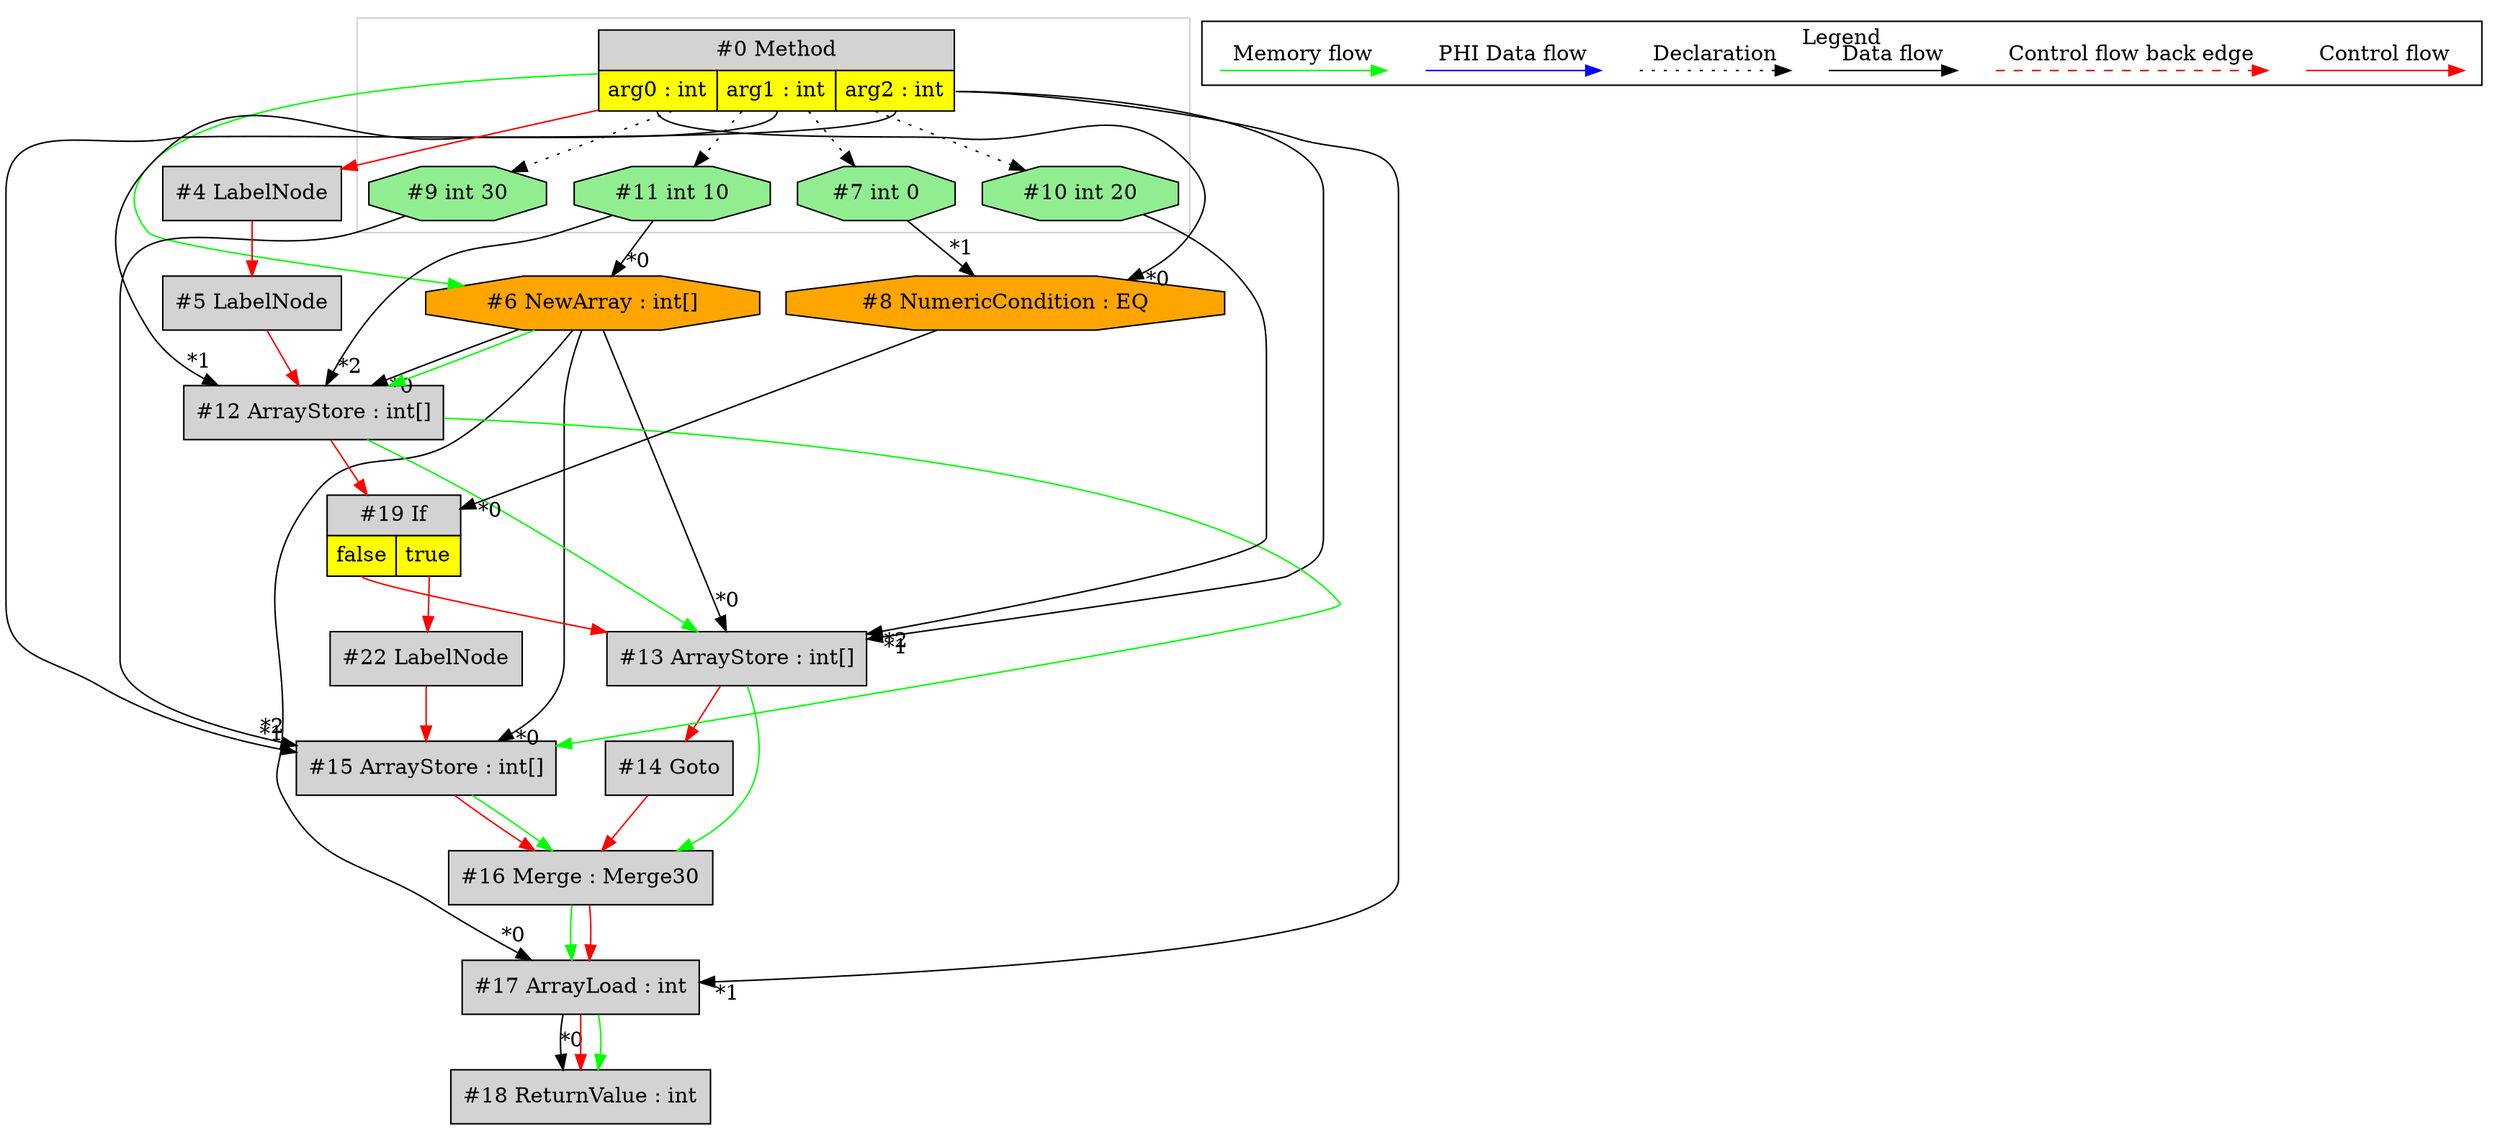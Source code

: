 digraph {
 node0[margin="0", label=<<table border="0" cellborder="1" cellspacing="0" cellpadding="5"><tr><td colspan="3">#0 Method</td></tr><tr><td port="prj2" bgcolor="yellow">arg0 : int</td><td port="prj1" bgcolor="yellow">arg1 : int</td><td port="prj3" bgcolor="yellow">arg2 : int</td></tr></table>>,shape=none, fillcolor=lightgrey, style=filled];
 node11[label="#11 int 10",shape=octagon, fillcolor=lightgreen, style=filled];
 node0 -> node11[style=dotted];
 node6[label="#6 NewArray : int[]",shape=octagon, fillcolor=orange, style=filled];
 node11 -> node6[headlabel="*0", labeldistance=2];
 node0 -> node6[labeldistance=2, color=green, constraint=false];
 node17[label="#17 ArrayLoad : int",shape=box, fillcolor=lightgrey, style=filled];
 node6 -> node17[headlabel="*0", labeldistance=2];
 node0:prj3 -> node17[headlabel="*1", labeldistance=2];
 node16 -> node17[labeldistance=2, color=green, constraint=false];
 node16 -> node17[labeldistance=2, color=red, fontcolor=red];
 node16[label="#16 Merge : Merge30",shape=box, fillcolor=lightgrey, style=filled];
 node14 -> node16[labeldistance=2, color=red, fontcolor=red];
 node15 -> node16[labeldistance=2, color=red, fontcolor=red];
 node13 -> node16[labeldistance=2, color=green, constraint=false];
 node15 -> node16[labeldistance=2, color=green, constraint=false];
 node15[label="#15 ArrayStore : int[]",shape=box, fillcolor=lightgrey, style=filled];
 node6 -> node15[headlabel="*0", labeldistance=2];
 node0:prj3 -> node15[headlabel="*1", labeldistance=2];
 node9 -> node15[headlabel="*2", labeldistance=2];
 node12 -> node15[labeldistance=2, color=green, constraint=false];
 node22 -> node15[labeldistance=2, color=red, fontcolor=red];
 node22[label="#22 LabelNode",shape=box, fillcolor=lightgrey, style=filled];
 node19:prj21 -> node22[labeldistance=2, color=red, fontcolor=red];
 node19[margin="0", label=<<table border="0" cellborder="1" cellspacing="0" cellpadding="5"><tr><td colspan="2">#19 If</td></tr><tr><td port="prj20" bgcolor="yellow">false</td><td port="prj21" bgcolor="yellow">true</td></tr></table>>,shape=none, fillcolor=lightgrey, style=filled];
 node8 -> node19[headlabel="*0", labeldistance=2];
 node12 -> node19[labeldistance=2, color=red, fontcolor=red];
 node12[label="#12 ArrayStore : int[]",shape=box, fillcolor=lightgrey, style=filled];
 node6 -> node12[headlabel="*0", labeldistance=2];
 node0:prj1 -> node12[headlabel="*1", labeldistance=2];
 node11 -> node12[headlabel="*2", labeldistance=2];
 node6 -> node12[labeldistance=2, color=green, constraint=false];
 node5 -> node12[labeldistance=2, color=red, fontcolor=red];
 node5[label="#5 LabelNode",shape=box, fillcolor=lightgrey, style=filled];
 node4 -> node5[labeldistance=2, color=red, fontcolor=red];
 node4[label="#4 LabelNode",shape=box, fillcolor=lightgrey, style=filled];
 node0 -> node4[labeldistance=2, color=red, fontcolor=red];
 node13[label="#13 ArrayStore : int[]",shape=box, fillcolor=lightgrey, style=filled];
 node6 -> node13[headlabel="*0", labeldistance=2];
 node0:prj3 -> node13[headlabel="*1", labeldistance=2];
 node10 -> node13[headlabel="*2", labeldistance=2];
 node12 -> node13[labeldistance=2, color=green, constraint=false];
 node19:prj20 -> node13[labeldistance=2, color=red, fontcolor=red];
 node10[label="#10 int 20",shape=octagon, fillcolor=lightgreen, style=filled];
 node0 -> node10[style=dotted];
 node14[label="#14 Goto",shape=box, fillcolor=lightgrey, style=filled];
 node13 -> node14[labeldistance=2, color=red, fontcolor=red];
 node8[label="#8 NumericCondition : EQ",shape=octagon, fillcolor=orange, style=filled];
 node0:prj2 -> node8[headlabel="*0", labeldistance=2];
 node7 -> node8[headlabel="*1", labeldistance=2];
 node7[label="#7 int 0",shape=octagon, fillcolor=lightgreen, style=filled];
 node0 -> node7[style=dotted];
 node9[label="#9 int 30",shape=octagon, fillcolor=lightgreen, style=filled];
 node0 -> node9[style=dotted];
 node18[label="#18 ReturnValue : int",shape=box, fillcolor=lightgrey, style=filled];
 node17 -> node18[headlabel="*0", labeldistance=2];
 node17 -> node18[labeldistance=2, color=red, fontcolor=red];
 node17 -> node18[labeldistance=2, color=green, constraint=false];
 subgraph cluster_0 {
  color=lightgray;
  node0;
  node7;
  node9;
  node10;
  node11;
 }
 subgraph cluster_000 {
  label = "Legend";
  node [shape=point]
  {
   rank=same;
   c0 [style = invis];
   c1 [style = invis];
   c2 [style = invis];
   c3 [style = invis];
   d0 [style = invis];
   d1 [style = invis];
   d2 [style = invis];
   d3 [style = invis];
   d4 [style = invis];
   d5 [style = invis];
   d6 [style = invis];
   d7 [style = invis];
  }
  c0 -> c1 [label="Control flow", style=solid, color=red]
  c2 -> c3 [label="Control flow back edge", style=dashed, color=red]
  d0 -> d1 [label="Data flow"]
  d2 -> d3 [label="Declaration", style=dotted]
  d4 -> d5 [label="PHI Data flow", color=blue]
  d6 -> d7 [label="Memory flow", color=green]
 }

}
